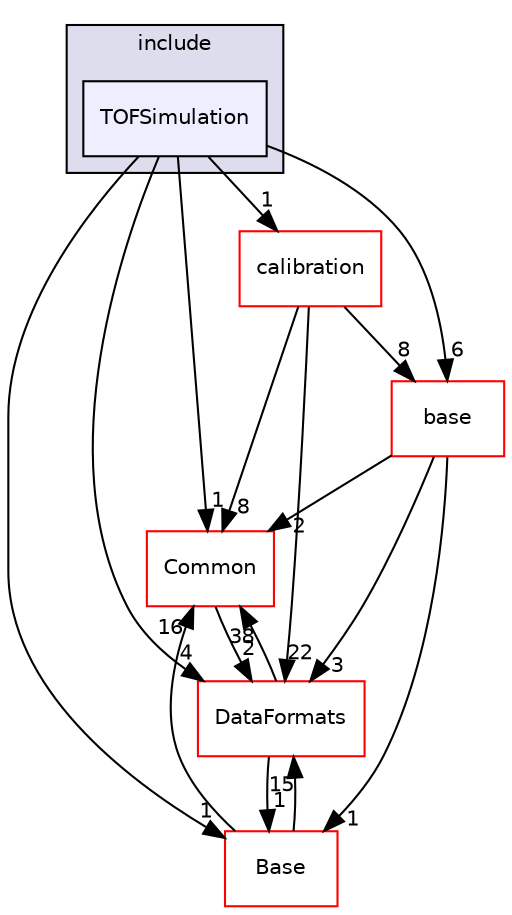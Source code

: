 digraph "/home/travis/build/AliceO2Group/AliceO2/Detectors/TOF/simulation/include/TOFSimulation" {
  bgcolor=transparent;
  compound=true
  node [ fontsize="10", fontname="Helvetica"];
  edge [ labelfontsize="10", labelfontname="Helvetica"];
  subgraph clusterdir_4d55c0327ef0082eaebc074a5f8651c4 {
    graph [ bgcolor="#ddddee", pencolor="black", label="include" fontname="Helvetica", fontsize="10", URL="dir_4d55c0327ef0082eaebc074a5f8651c4.html"]
  dir_05b755f4aad1a591457874b9e4739708 [shape=box, label="TOFSimulation", style="filled", fillcolor="#eeeeff", pencolor="black", URL="dir_05b755f4aad1a591457874b9e4739708.html"];
  }
  dir_7559d374f7e4089a12282edb4b89411f [shape=box label="calibration" color="red" URL="dir_7559d374f7e4089a12282edb4b89411f.html"];
  dir_4ab6b4cc6a7edbff49100e9123df213f [shape=box label="Common" color="red" URL="dir_4ab6b4cc6a7edbff49100e9123df213f.html"];
  dir_37c90836491b695b472bf98d1be8336b [shape=box label="Base" color="red" URL="dir_37c90836491b695b472bf98d1be8336b.html"];
  dir_0189f3ad6abecd72f822a0c3914f12b2 [shape=box label="base" color="red" URL="dir_0189f3ad6abecd72f822a0c3914f12b2.html"];
  dir_2171f7ec022c5423887b07c69b2f5b48 [shape=box label="DataFormats" color="red" URL="dir_2171f7ec022c5423887b07c69b2f5b48.html"];
  dir_7559d374f7e4089a12282edb4b89411f->dir_4ab6b4cc6a7edbff49100e9123df213f [headlabel="8", labeldistance=1.5 headhref="dir_000645_000036.html"];
  dir_7559d374f7e4089a12282edb4b89411f->dir_0189f3ad6abecd72f822a0c3914f12b2 [headlabel="8", labeldistance=1.5 headhref="dir_000645_000151.html"];
  dir_7559d374f7e4089a12282edb4b89411f->dir_2171f7ec022c5423887b07c69b2f5b48 [headlabel="22", labeldistance=1.5 headhref="dir_000645_000090.html"];
  dir_4ab6b4cc6a7edbff49100e9123df213f->dir_2171f7ec022c5423887b07c69b2f5b48 [headlabel="2", labeldistance=1.5 headhref="dir_000036_000090.html"];
  dir_37c90836491b695b472bf98d1be8336b->dir_4ab6b4cc6a7edbff49100e9123df213f [headlabel="16", labeldistance=1.5 headhref="dir_000287_000036.html"];
  dir_37c90836491b695b472bf98d1be8336b->dir_2171f7ec022c5423887b07c69b2f5b48 [headlabel="15", labeldistance=1.5 headhref="dir_000287_000090.html"];
  dir_0189f3ad6abecd72f822a0c3914f12b2->dir_4ab6b4cc6a7edbff49100e9123df213f [headlabel="2", labeldistance=1.5 headhref="dir_000151_000036.html"];
  dir_0189f3ad6abecd72f822a0c3914f12b2->dir_37c90836491b695b472bf98d1be8336b [headlabel="1", labeldistance=1.5 headhref="dir_000151_000287.html"];
  dir_0189f3ad6abecd72f822a0c3914f12b2->dir_2171f7ec022c5423887b07c69b2f5b48 [headlabel="3", labeldistance=1.5 headhref="dir_000151_000090.html"];
  dir_05b755f4aad1a591457874b9e4739708->dir_7559d374f7e4089a12282edb4b89411f [headlabel="1", labeldistance=1.5 headhref="dir_000201_000645.html"];
  dir_05b755f4aad1a591457874b9e4739708->dir_4ab6b4cc6a7edbff49100e9123df213f [headlabel="1", labeldistance=1.5 headhref="dir_000201_000036.html"];
  dir_05b755f4aad1a591457874b9e4739708->dir_37c90836491b695b472bf98d1be8336b [headlabel="1", labeldistance=1.5 headhref="dir_000201_000287.html"];
  dir_05b755f4aad1a591457874b9e4739708->dir_0189f3ad6abecd72f822a0c3914f12b2 [headlabel="6", labeldistance=1.5 headhref="dir_000201_000151.html"];
  dir_05b755f4aad1a591457874b9e4739708->dir_2171f7ec022c5423887b07c69b2f5b48 [headlabel="4", labeldistance=1.5 headhref="dir_000201_000090.html"];
  dir_2171f7ec022c5423887b07c69b2f5b48->dir_4ab6b4cc6a7edbff49100e9123df213f [headlabel="38", labeldistance=1.5 headhref="dir_000090_000036.html"];
  dir_2171f7ec022c5423887b07c69b2f5b48->dir_37c90836491b695b472bf98d1be8336b [headlabel="1", labeldistance=1.5 headhref="dir_000090_000287.html"];
}
